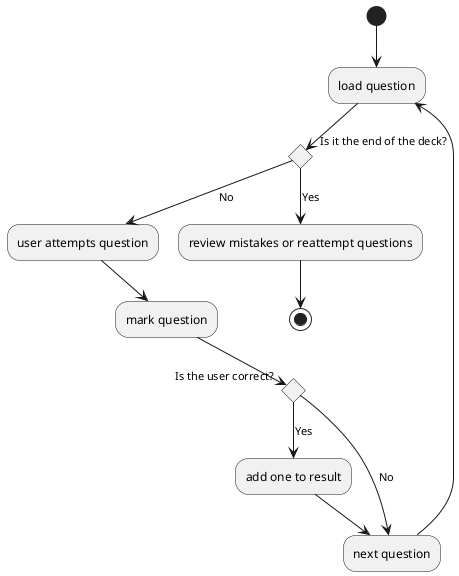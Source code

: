 @startuml
(*) --> load question
If "Is it the end of the deck?" then
--> [No] "user attempts question"
--> "mark question"
If "Is the user correct?" then
--> [Yes] "add one to result"
--> "next question"
--> "load question"
else
--> [No] "next question"
Endif
else
--> [Yes] "review mistakes or reattempt questions"
Endif
-->(*)
@enduml
